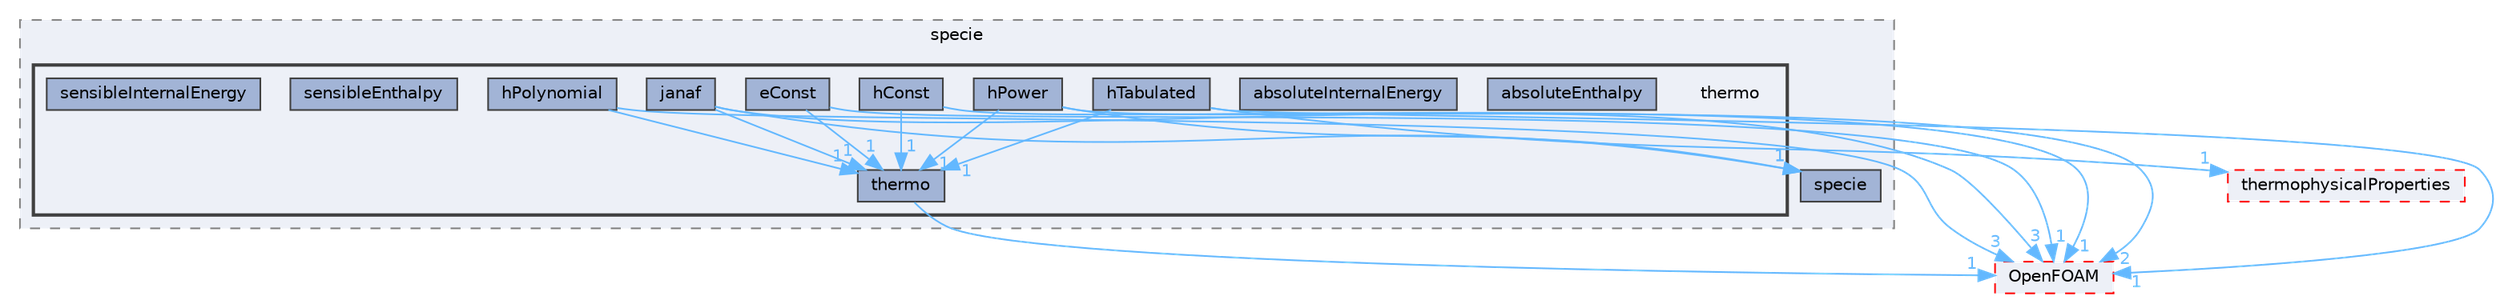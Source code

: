 digraph "src/thermophysicalModels/specie/thermo"
{
 // LATEX_PDF_SIZE
  bgcolor="transparent";
  edge [fontname=Helvetica,fontsize=10,labelfontname=Helvetica,labelfontsize=10];
  node [fontname=Helvetica,fontsize=10,shape=box,height=0.2,width=0.4];
  compound=true
  subgraph clusterdir_5c4bf53b114f4c9237cd4ef0431fc9bd {
    graph [ bgcolor="#edf0f7", pencolor="grey50", label="specie", fontname=Helvetica,fontsize=10 style="filled,dashed", URL="dir_5c4bf53b114f4c9237cd4ef0431fc9bd.html",tooltip=""]
  dir_0a4039949b5e30fbb8957147ecb4e7fe [label="specie", fillcolor="#a2b4d6", color="grey25", style="filled", URL="dir_0a4039949b5e30fbb8957147ecb4e7fe.html",tooltip=""];
  subgraph clusterdir_52d55d2fbf4a26d00084c41bddaf4722 {
    graph [ bgcolor="#edf0f7", pencolor="grey25", label="", fontname=Helvetica,fontsize=10 style="filled,bold", URL="dir_52d55d2fbf4a26d00084c41bddaf4722.html",tooltip=""]
    dir_52d55d2fbf4a26d00084c41bddaf4722 [shape=plaintext, label="thermo"];
  dir_65e555c3dc33a3a516daf43b96093c45 [label="absoluteEnthalpy", fillcolor="#a2b4d6", color="grey25", style="filled", URL="dir_65e555c3dc33a3a516daf43b96093c45.html",tooltip=""];
  dir_5a05e0524c708d859dc5fd16434e2fd1 [label="absoluteInternalEnergy", fillcolor="#a2b4d6", color="grey25", style="filled", URL="dir_5a05e0524c708d859dc5fd16434e2fd1.html",tooltip=""];
  dir_d5c4c578f6785134f36ab2af8b27521b [label="eConst", fillcolor="#a2b4d6", color="grey25", style="filled", URL="dir_d5c4c578f6785134f36ab2af8b27521b.html",tooltip=""];
  dir_17008f3bf57481ba77d2a568b0e1a768 [label="hConst", fillcolor="#a2b4d6", color="grey25", style="filled", URL="dir_17008f3bf57481ba77d2a568b0e1a768.html",tooltip=""];
  dir_f54edc4947c4c92469bbfa50f6bdcb3b [label="hPolynomial", fillcolor="#a2b4d6", color="grey25", style="filled", URL="dir_f54edc4947c4c92469bbfa50f6bdcb3b.html",tooltip=""];
  dir_2a1b7be1f3eddcb3c71df8b25b12f447 [label="hPower", fillcolor="#a2b4d6", color="grey25", style="filled", URL="dir_2a1b7be1f3eddcb3c71df8b25b12f447.html",tooltip=""];
  dir_1dd242b5e31c57a56700b9ee46f5d7ce [label="hTabulated", fillcolor="#a2b4d6", color="grey25", style="filled", URL="dir_1dd242b5e31c57a56700b9ee46f5d7ce.html",tooltip=""];
  dir_08357b7deac23778fd22fdddc3fdc5f7 [label="janaf", fillcolor="#a2b4d6", color="grey25", style="filled", URL="dir_08357b7deac23778fd22fdddc3fdc5f7.html",tooltip=""];
  dir_ae99d4d8a989d07c4f3071d047c63e49 [label="sensibleEnthalpy", fillcolor="#a2b4d6", color="grey25", style="filled", URL="dir_ae99d4d8a989d07c4f3071d047c63e49.html",tooltip=""];
  dir_d4b2538ede27321e1a3c8c932d6ecdf1 [label="sensibleInternalEnergy", fillcolor="#a2b4d6", color="grey25", style="filled", URL="dir_d4b2538ede27321e1a3c8c932d6ecdf1.html",tooltip=""];
  dir_4fae2ea2c8dcc023a9e578c2e1df344b [label="thermo", fillcolor="#a2b4d6", color="grey25", style="filled", URL="dir_4fae2ea2c8dcc023a9e578c2e1df344b.html",tooltip=""];
  }
  }
  dir_c5473ff19b20e6ec4dfe5c310b3778a8 [label="OpenFOAM", fillcolor="#edf0f7", color="red", style="filled,dashed", URL="dir_c5473ff19b20e6ec4dfe5c310b3778a8.html",tooltip=""];
  dir_e18d608ec106eacfb005ee36ef0e1b8f [label="thermophysicalProperties", fillcolor="#edf0f7", color="red", style="filled,dashed", URL="dir_e18d608ec106eacfb005ee36ef0e1b8f.html",tooltip=""];
  dir_d5c4c578f6785134f36ab2af8b27521b->dir_4fae2ea2c8dcc023a9e578c2e1df344b [headlabel="1", labeldistance=1.5 headhref="dir_001097_004005.html" href="dir_001097_004005.html" color="steelblue1" fontcolor="steelblue1"];
  dir_d5c4c578f6785134f36ab2af8b27521b->dir_c5473ff19b20e6ec4dfe5c310b3778a8 [headlabel="1", labeldistance=1.5 headhref="dir_001097_002695.html" href="dir_001097_002695.html" color="steelblue1" fontcolor="steelblue1"];
  dir_17008f3bf57481ba77d2a568b0e1a768->dir_4fae2ea2c8dcc023a9e578c2e1df344b [headlabel="1", labeldistance=1.5 headhref="dir_001707_004005.html" href="dir_001707_004005.html" color="steelblue1" fontcolor="steelblue1"];
  dir_17008f3bf57481ba77d2a568b0e1a768->dir_c5473ff19b20e6ec4dfe5c310b3778a8 [headlabel="1", labeldistance=1.5 headhref="dir_001707_002695.html" href="dir_001707_002695.html" color="steelblue1" fontcolor="steelblue1"];
  dir_f54edc4947c4c92469bbfa50f6bdcb3b->dir_4fae2ea2c8dcc023a9e578c2e1df344b [headlabel="1", labeldistance=1.5 headhref="dir_001748_004005.html" href="dir_001748_004005.html" color="steelblue1" fontcolor="steelblue1"];
  dir_f54edc4947c4c92469bbfa50f6bdcb3b->dir_c5473ff19b20e6ec4dfe5c310b3778a8 [headlabel="3", labeldistance=1.5 headhref="dir_001748_002695.html" href="dir_001748_002695.html" color="steelblue1" fontcolor="steelblue1"];
  dir_2a1b7be1f3eddcb3c71df8b25b12f447->dir_0a4039949b5e30fbb8957147ecb4e7fe [headlabel="1", labeldistance=1.5 headhref="dir_001749_003684.html" href="dir_001749_003684.html" color="steelblue1" fontcolor="steelblue1"];
  dir_2a1b7be1f3eddcb3c71df8b25b12f447->dir_4fae2ea2c8dcc023a9e578c2e1df344b [headlabel="1", labeldistance=1.5 headhref="dir_001749_004005.html" href="dir_001749_004005.html" color="steelblue1" fontcolor="steelblue1"];
  dir_2a1b7be1f3eddcb3c71df8b25b12f447->dir_c5473ff19b20e6ec4dfe5c310b3778a8 [headlabel="2", labeldistance=1.5 headhref="dir_001749_002695.html" href="dir_001749_002695.html" color="steelblue1" fontcolor="steelblue1"];
  dir_1dd242b5e31c57a56700b9ee46f5d7ce->dir_4fae2ea2c8dcc023a9e578c2e1df344b [headlabel="1", labeldistance=1.5 headhref="dir_001754_004005.html" href="dir_001754_004005.html" color="steelblue1" fontcolor="steelblue1"];
  dir_1dd242b5e31c57a56700b9ee46f5d7ce->dir_c5473ff19b20e6ec4dfe5c310b3778a8 [headlabel="1", labeldistance=1.5 headhref="dir_001754_002695.html" href="dir_001754_002695.html" color="steelblue1" fontcolor="steelblue1"];
  dir_1dd242b5e31c57a56700b9ee46f5d7ce->dir_e18d608ec106eacfb005ee36ef0e1b8f [headlabel="1", labeldistance=1.5 headhref="dir_001754_004023.html" href="dir_001754_004023.html" color="steelblue1" fontcolor="steelblue1"];
  dir_08357b7deac23778fd22fdddc3fdc5f7->dir_0a4039949b5e30fbb8957147ecb4e7fe [headlabel="1", labeldistance=1.5 headhref="dir_001988_003684.html" href="dir_001988_003684.html" color="steelblue1" fontcolor="steelblue1"];
  dir_08357b7deac23778fd22fdddc3fdc5f7->dir_4fae2ea2c8dcc023a9e578c2e1df344b [headlabel="1", labeldistance=1.5 headhref="dir_001988_004005.html" href="dir_001988_004005.html" color="steelblue1" fontcolor="steelblue1"];
  dir_08357b7deac23778fd22fdddc3fdc5f7->dir_c5473ff19b20e6ec4dfe5c310b3778a8 [headlabel="3", labeldistance=1.5 headhref="dir_001988_002695.html" href="dir_001988_002695.html" color="steelblue1" fontcolor="steelblue1"];
  dir_4fae2ea2c8dcc023a9e578c2e1df344b->dir_c5473ff19b20e6ec4dfe5c310b3778a8 [headlabel="1", labeldistance=1.5 headhref="dir_004005_002695.html" href="dir_004005_002695.html" color="steelblue1" fontcolor="steelblue1"];
}
